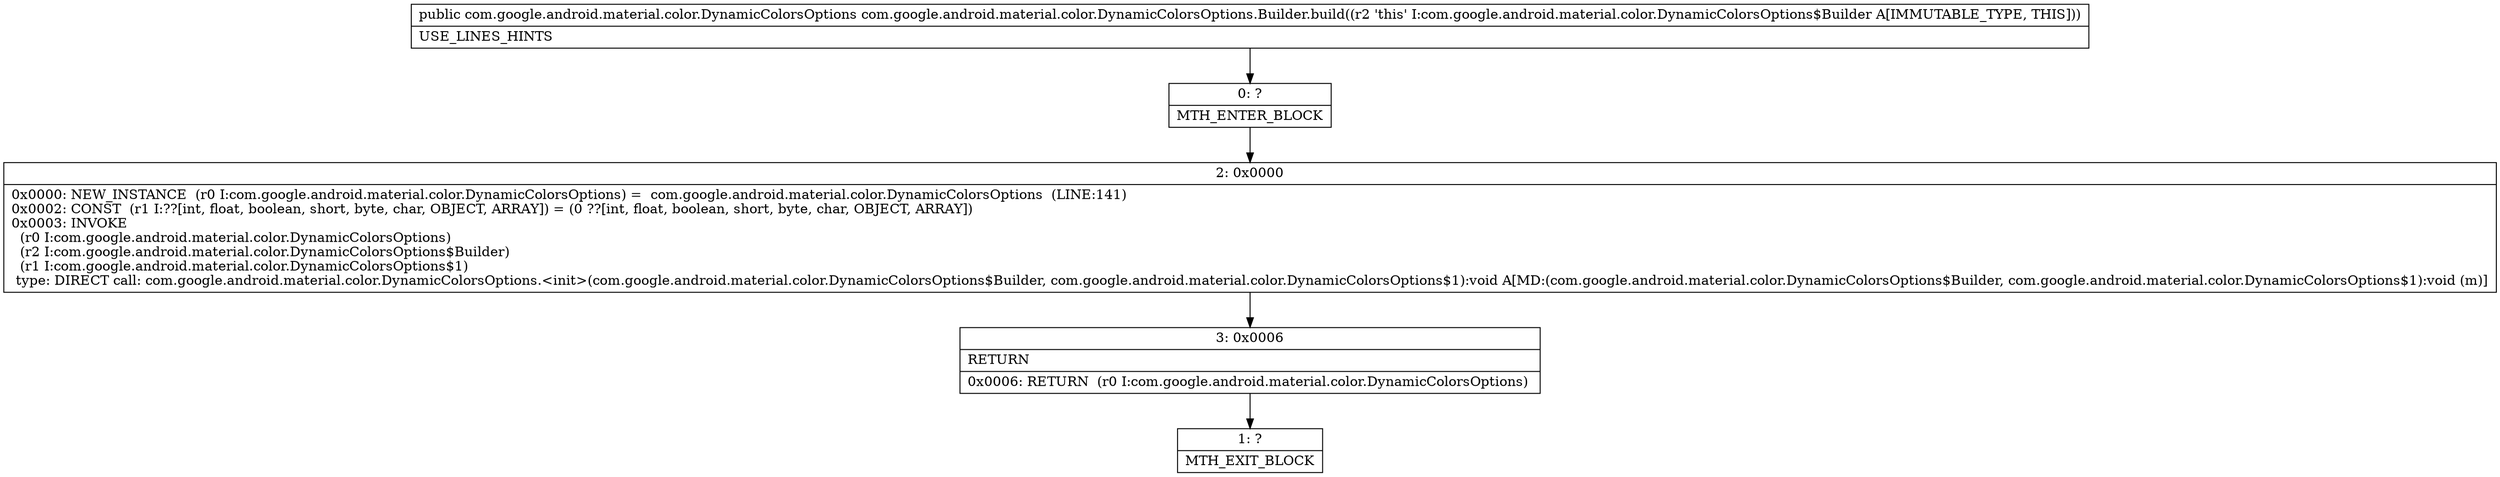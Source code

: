 digraph "CFG forcom.google.android.material.color.DynamicColorsOptions.Builder.build()Lcom\/google\/android\/material\/color\/DynamicColorsOptions;" {
Node_0 [shape=record,label="{0\:\ ?|MTH_ENTER_BLOCK\l}"];
Node_2 [shape=record,label="{2\:\ 0x0000|0x0000: NEW_INSTANCE  (r0 I:com.google.android.material.color.DynamicColorsOptions) =  com.google.android.material.color.DynamicColorsOptions  (LINE:141)\l0x0002: CONST  (r1 I:??[int, float, boolean, short, byte, char, OBJECT, ARRAY]) = (0 ??[int, float, boolean, short, byte, char, OBJECT, ARRAY]) \l0x0003: INVOKE  \l  (r0 I:com.google.android.material.color.DynamicColorsOptions)\l  (r2 I:com.google.android.material.color.DynamicColorsOptions$Builder)\l  (r1 I:com.google.android.material.color.DynamicColorsOptions$1)\l type: DIRECT call: com.google.android.material.color.DynamicColorsOptions.\<init\>(com.google.android.material.color.DynamicColorsOptions$Builder, com.google.android.material.color.DynamicColorsOptions$1):void A[MD:(com.google.android.material.color.DynamicColorsOptions$Builder, com.google.android.material.color.DynamicColorsOptions$1):void (m)]\l}"];
Node_3 [shape=record,label="{3\:\ 0x0006|RETURN\l|0x0006: RETURN  (r0 I:com.google.android.material.color.DynamicColorsOptions) \l}"];
Node_1 [shape=record,label="{1\:\ ?|MTH_EXIT_BLOCK\l}"];
MethodNode[shape=record,label="{public com.google.android.material.color.DynamicColorsOptions com.google.android.material.color.DynamicColorsOptions.Builder.build((r2 'this' I:com.google.android.material.color.DynamicColorsOptions$Builder A[IMMUTABLE_TYPE, THIS]))  | USE_LINES_HINTS\l}"];
MethodNode -> Node_0;Node_0 -> Node_2;
Node_2 -> Node_3;
Node_3 -> Node_1;
}

